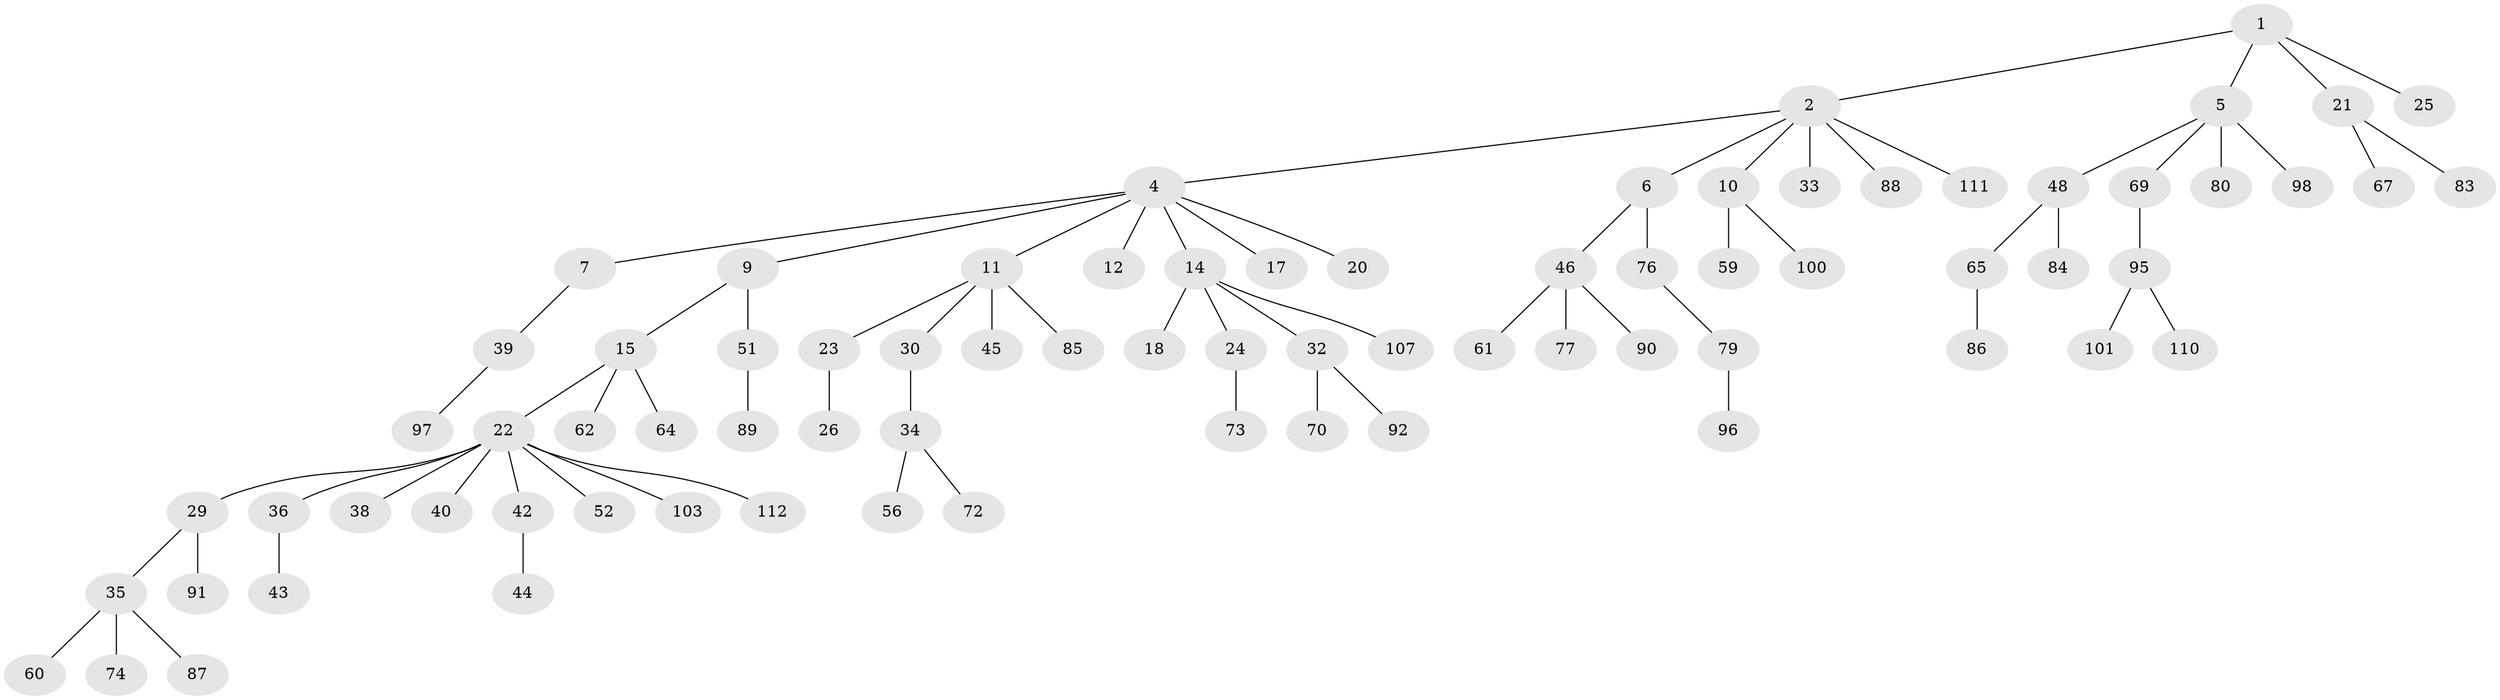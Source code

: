 // original degree distribution, {4: 0.07079646017699115, 5: 0.008849557522123894, 7: 0.008849557522123894, 3: 0.168141592920354, 2: 0.23008849557522124, 1: 0.49557522123893805, 6: 0.008849557522123894, 9: 0.008849557522123894}
// Generated by graph-tools (version 1.1) at 2025/42/03/06/25 10:42:05]
// undirected, 77 vertices, 76 edges
graph export_dot {
graph [start="1"]
  node [color=gray90,style=filled];
  1;
  2 [super="+3"];
  4 [super="+8"];
  5 [super="+16"];
  6 [super="+50"];
  7 [super="+31"];
  9 [super="+53"];
  10 [super="+27"];
  11 [super="+13"];
  12;
  14 [super="+104"];
  15 [super="+19"];
  17;
  18 [super="+81"];
  20 [super="+28"];
  21 [super="+58"];
  22 [super="+55"];
  23 [super="+113"];
  24 [super="+37"];
  25 [super="+106"];
  26;
  29 [super="+41"];
  30;
  32 [super="+57"];
  33;
  34 [super="+68"];
  35 [super="+54"];
  36;
  38;
  39 [super="+49"];
  40;
  42 [super="+75"];
  43 [super="+63"];
  44 [super="+93"];
  45;
  46 [super="+47"];
  48;
  51;
  52 [super="+71"];
  56;
  59 [super="+109"];
  60;
  61;
  62;
  64;
  65 [super="+66"];
  67 [super="+78"];
  69;
  70;
  72;
  73 [super="+102"];
  74;
  76;
  77 [super="+82"];
  79 [super="+94"];
  80;
  83;
  84;
  85;
  86;
  87;
  88;
  89;
  90;
  91;
  92;
  95 [super="+99"];
  96;
  97;
  98 [super="+105"];
  100;
  101;
  103;
  107 [super="+108"];
  110;
  111;
  112;
  1 -- 2;
  1 -- 5;
  1 -- 21;
  1 -- 25;
  2 -- 4;
  2 -- 10;
  2 -- 33;
  2 -- 88;
  2 -- 6;
  2 -- 111;
  4 -- 7;
  4 -- 12;
  4 -- 14;
  4 -- 17;
  4 -- 20;
  4 -- 9;
  4 -- 11;
  5 -- 48;
  5 -- 98;
  5 -- 80;
  5 -- 69;
  6 -- 46;
  6 -- 76;
  7 -- 39;
  9 -- 15;
  9 -- 51;
  10 -- 59;
  10 -- 100;
  11 -- 23;
  11 -- 30;
  11 -- 45;
  11 -- 85;
  14 -- 18;
  14 -- 24;
  14 -- 32;
  14 -- 107;
  15 -- 62;
  15 -- 64;
  15 -- 22;
  21 -- 67;
  21 -- 83;
  22 -- 29;
  22 -- 36;
  22 -- 38;
  22 -- 40;
  22 -- 42;
  22 -- 52;
  22 -- 112;
  22 -- 103;
  23 -- 26;
  24 -- 73;
  29 -- 35;
  29 -- 91;
  30 -- 34;
  32 -- 92;
  32 -- 70;
  34 -- 56;
  34 -- 72;
  35 -- 74;
  35 -- 60;
  35 -- 87;
  36 -- 43;
  39 -- 97;
  42 -- 44;
  46 -- 77;
  46 -- 90;
  46 -- 61;
  48 -- 65;
  48 -- 84;
  51 -- 89;
  65 -- 86;
  69 -- 95;
  76 -- 79;
  79 -- 96;
  95 -- 110;
  95 -- 101;
}
